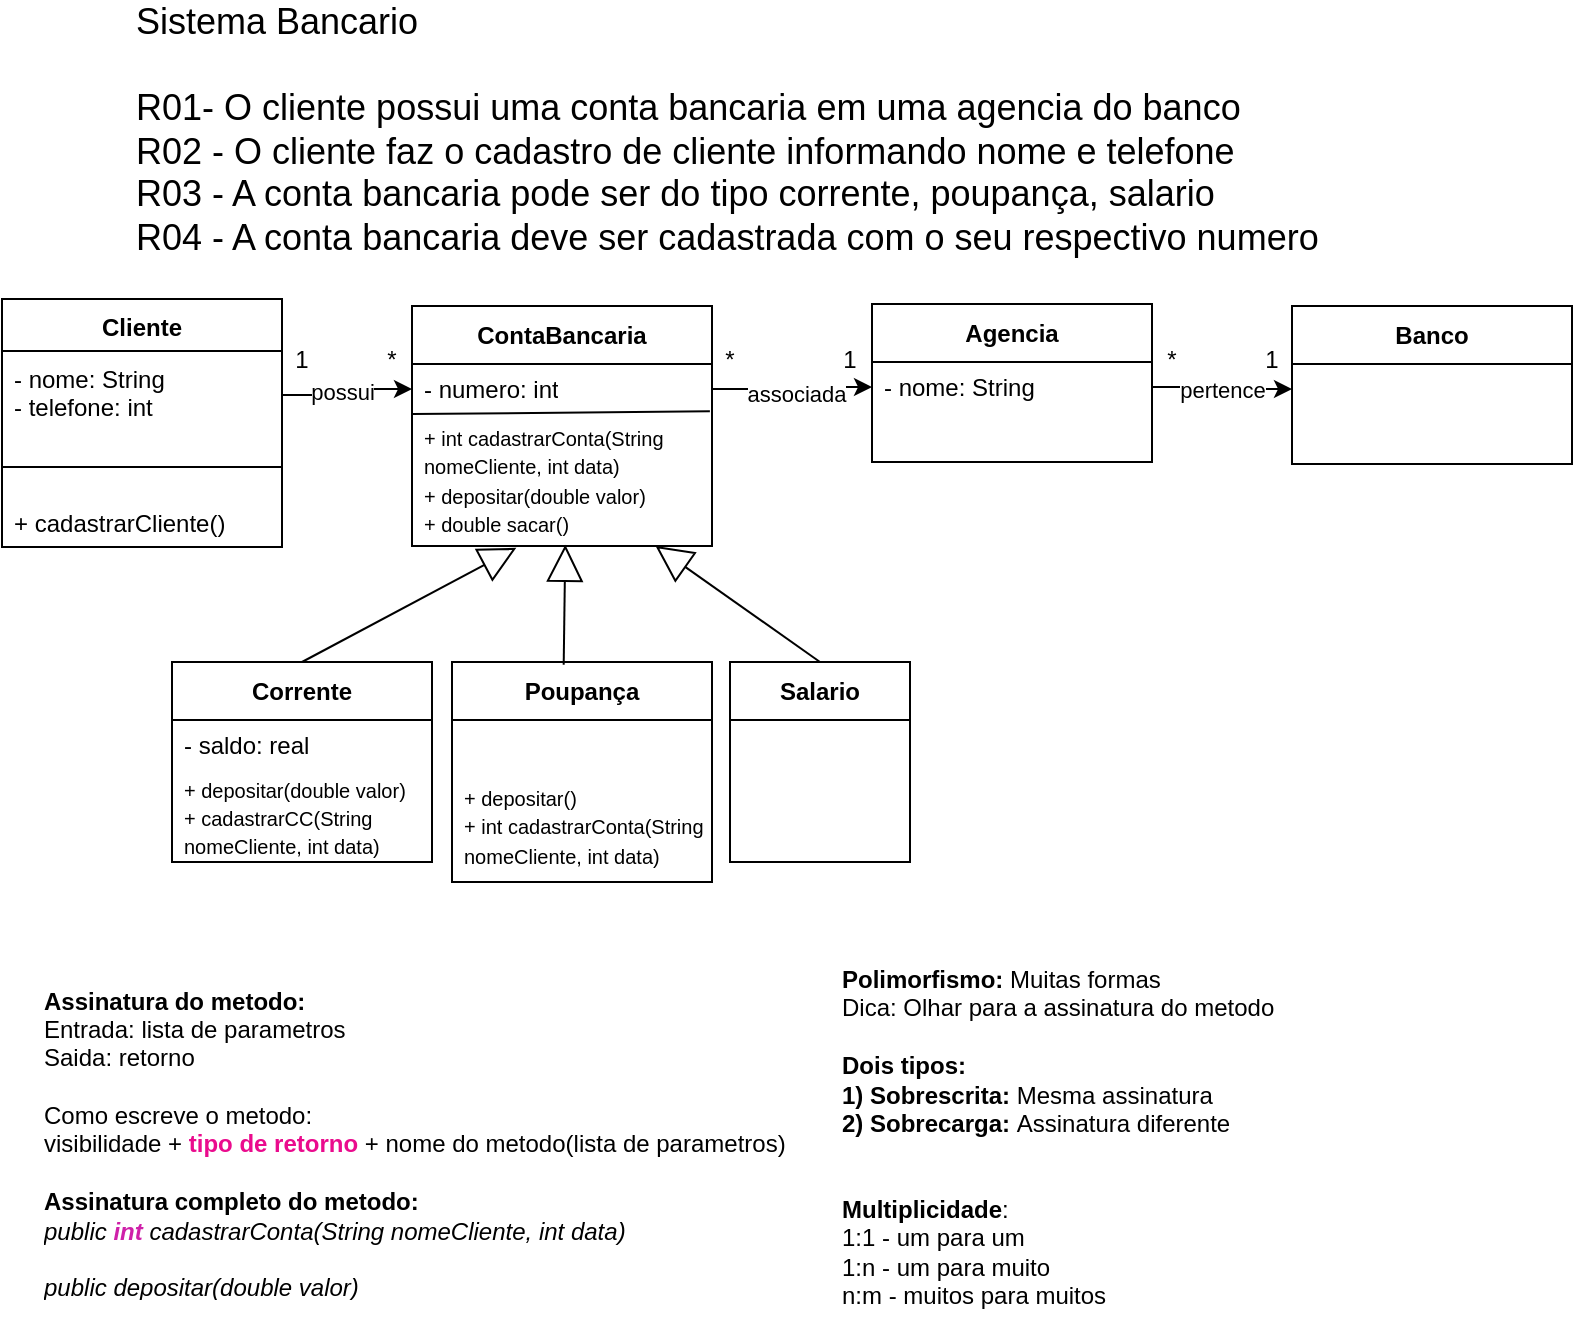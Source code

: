 <mxfile version="24.3.0" type="google">
  <diagram id="C5RBs43oDa-KdzZeNtuy" name="Page-1">
    <mxGraphModel grid="1" page="1" gridSize="10" guides="1" tooltips="1" connect="1" arrows="1" fold="1" pageScale="1" pageWidth="827" pageHeight="1169" math="0" shadow="0">
      <root>
        <mxCell id="WIyWlLk6GJQsqaUBKTNV-0" />
        <mxCell id="WIyWlLk6GJQsqaUBKTNV-1" parent="WIyWlLk6GJQsqaUBKTNV-0" />
        <mxCell id="brw_rhOz5D8w4t-uiT0j-0" value="&lt;div&gt;&lt;font style=&quot;font-size: 18px;&quot;&gt;&lt;font style=&quot;&quot;&gt;Sistema Bancario&lt;/font&gt;&lt;/font&gt;&lt;/div&gt;&lt;div&gt;&lt;font style=&quot;font-size: 18px;&quot;&gt;&lt;font style=&quot;&quot;&gt;&lt;br&gt;&lt;/font&gt;&lt;/font&gt;&lt;/div&gt;&lt;font style=&quot;font-size: 18px;&quot;&gt;&lt;font style=&quot;&quot;&gt;R01&lt;/font&gt;- O cliente possui uma conta bancaria em uma agencia do banco&lt;/font&gt;&lt;div&gt;&lt;font style=&quot;font-size: 18px;&quot;&gt;R02 - O cliente faz o cadastro de cliente informando nome e telefone&lt;/font&gt;&lt;/div&gt;&lt;div&gt;&lt;font style=&quot;font-size: 18px;&quot;&gt;R03 - A conta bancaria pode ser do tipo corrente, poupança, salario&lt;/font&gt;&lt;/div&gt;&lt;div&gt;&lt;font style=&quot;font-size: 18px;&quot;&gt;R04 - A conta bancaria deve ser cadastrada com o seu respectivo numero&lt;/font&gt;&lt;/div&gt;&lt;div&gt;&lt;font style=&quot;font-size: 18px;&quot;&gt;&lt;br&gt;&lt;/font&gt;&lt;/div&gt;" style="text;html=1;align=left;verticalAlign=middle;whiteSpace=wrap;rounded=0;" vertex="1" parent="WIyWlLk6GJQsqaUBKTNV-1">
          <mxGeometry x="80" y="100" width="670" height="30" as="geometry" />
        </mxCell>
        <mxCell id="brw_rhOz5D8w4t-uiT0j-4" value="ContaBancaria" style="swimlane;fontStyle=1;align=center;verticalAlign=middle;childLayout=stackLayout;horizontal=1;startSize=29;horizontalStack=0;resizeParent=1;resizeParentMax=0;resizeLast=0;collapsible=0;marginBottom=0;html=1;whiteSpace=wrap;" vertex="1" parent="WIyWlLk6GJQsqaUBKTNV-1">
          <mxGeometry x="220" y="192" width="150" height="120" as="geometry" />
        </mxCell>
        <mxCell id="brw_rhOz5D8w4t-uiT0j-5" value="- numero: int" style="text;html=1;strokeColor=none;fillColor=none;align=left;verticalAlign=middle;spacingLeft=4;spacingRight=4;overflow=hidden;rotatable=0;points=[[0,0.5],[1,0.5]];portConstraint=eastwest;whiteSpace=wrap;" vertex="1" parent="brw_rhOz5D8w4t-uiT0j-4">
          <mxGeometry y="29" width="150" height="25" as="geometry" />
        </mxCell>
        <mxCell id="brw_rhOz5D8w4t-uiT0j-6" value="&lt;font style=&quot;font-size: 10px;&quot;&gt;+ int cadastrarConta(String nomeCliente, int data)&amp;nbsp;&lt;/font&gt;&lt;div&gt;&lt;font style=&quot;font-size: 10px;&quot;&gt;+ depositar(double valor)&lt;/font&gt;&lt;/div&gt;&lt;div&gt;&lt;font style=&quot;font-size: 10px;&quot;&gt;+ double sacar()&lt;/font&gt;&lt;/div&gt;" style="text;html=1;strokeColor=none;fillColor=none;align=left;verticalAlign=middle;spacingLeft=4;spacingRight=4;overflow=hidden;rotatable=0;points=[[0,0.5],[1,0.5]];portConstraint=eastwest;whiteSpace=wrap;" vertex="1" parent="brw_rhOz5D8w4t-uiT0j-4">
          <mxGeometry y="54" width="150" height="66" as="geometry" />
        </mxCell>
        <mxCell id="brw_rhOz5D8w4t-uiT0j-42" value="" style="endArrow=none;html=1;rounded=0;exitX=0.993;exitY=-0.02;exitDx=0;exitDy=0;exitPerimeter=0;" edge="1" parent="brw_rhOz5D8w4t-uiT0j-4" source="brw_rhOz5D8w4t-uiT0j-6">
          <mxGeometry width="50" height="50" relative="1" as="geometry">
            <mxPoint x="160" y="136" as="sourcePoint" />
            <mxPoint y="54" as="targetPoint" />
          </mxGeometry>
        </mxCell>
        <mxCell id="brw_rhOz5D8w4t-uiT0j-7" style="edgeStyle=orthogonalEdgeStyle;rounded=0;orthogonalLoop=1;jettySize=auto;html=1;entryX=0;entryY=0.5;entryDx=0;entryDy=0;" edge="1" parent="WIyWlLk6GJQsqaUBKTNV-1" source="brw_rhOz5D8w4t-uiT0j-25" target="brw_rhOz5D8w4t-uiT0j-5">
          <mxGeometry relative="1" as="geometry">
            <mxPoint x="150" y="277.5" as="sourcePoint" />
          </mxGeometry>
        </mxCell>
        <mxCell id="brw_rhOz5D8w4t-uiT0j-8" value="possui" style="edgeLabel;html=1;align=center;verticalAlign=middle;resizable=0;points=[];" connectable="0" vertex="1" parent="brw_rhOz5D8w4t-uiT0j-7">
          <mxGeometry y="3" relative="1" as="geometry">
            <mxPoint as="offset" />
          </mxGeometry>
        </mxCell>
        <mxCell id="brw_rhOz5D8w4t-uiT0j-9" value="Agencia" style="swimlane;fontStyle=1;align=center;verticalAlign=middle;childLayout=stackLayout;horizontal=1;startSize=29;horizontalStack=0;resizeParent=1;resizeParentMax=0;resizeLast=0;collapsible=0;marginBottom=0;html=1;whiteSpace=wrap;" vertex="1" parent="WIyWlLk6GJQsqaUBKTNV-1">
          <mxGeometry x="450" y="191" width="140" height="79" as="geometry" />
        </mxCell>
        <mxCell id="brw_rhOz5D8w4t-uiT0j-10" value="- nome: String&amp;nbsp;" style="text;html=1;strokeColor=none;fillColor=none;align=left;verticalAlign=middle;spacingLeft=4;spacingRight=4;overflow=hidden;rotatable=0;points=[[0,0.5],[1,0.5]];portConstraint=eastwest;whiteSpace=wrap;" vertex="1" parent="brw_rhOz5D8w4t-uiT0j-9">
          <mxGeometry y="29" width="140" height="25" as="geometry" />
        </mxCell>
        <mxCell id="brw_rhOz5D8w4t-uiT0j-11" value="&amp;nbsp;" style="text;html=1;strokeColor=none;fillColor=none;align=left;verticalAlign=middle;spacingLeft=4;spacingRight=4;overflow=hidden;rotatable=0;points=[[0,0.5],[1,0.5]];portConstraint=eastwest;whiteSpace=wrap;" vertex="1" parent="brw_rhOz5D8w4t-uiT0j-9">
          <mxGeometry y="54" width="140" height="25" as="geometry" />
        </mxCell>
        <mxCell id="brw_rhOz5D8w4t-uiT0j-12" style="edgeStyle=orthogonalEdgeStyle;rounded=0;orthogonalLoop=1;jettySize=auto;html=1;entryX=0;entryY=0.5;entryDx=0;entryDy=0;" edge="1" parent="WIyWlLk6GJQsqaUBKTNV-1" source="brw_rhOz5D8w4t-uiT0j-5" target="brw_rhOz5D8w4t-uiT0j-10">
          <mxGeometry relative="1" as="geometry" />
        </mxCell>
        <mxCell id="brw_rhOz5D8w4t-uiT0j-13" value="associada" style="edgeLabel;html=1;align=center;verticalAlign=middle;resizable=0;points=[];" connectable="0" vertex="1" parent="brw_rhOz5D8w4t-uiT0j-12">
          <mxGeometry x="0.067" y="-3" relative="1" as="geometry">
            <mxPoint as="offset" />
          </mxGeometry>
        </mxCell>
        <mxCell id="brw_rhOz5D8w4t-uiT0j-14" value="Banco" style="swimlane;fontStyle=1;align=center;verticalAlign=middle;childLayout=stackLayout;horizontal=1;startSize=29;horizontalStack=0;resizeParent=1;resizeParentMax=0;resizeLast=0;collapsible=0;marginBottom=0;html=1;whiteSpace=wrap;" vertex="1" parent="WIyWlLk6GJQsqaUBKTNV-1">
          <mxGeometry x="660" y="192" width="140" height="79" as="geometry" />
        </mxCell>
        <mxCell id="brw_rhOz5D8w4t-uiT0j-15" value="&amp;nbsp;" style="text;html=1;strokeColor=none;fillColor=none;align=center;verticalAlign=middle;spacingLeft=4;spacingRight=4;overflow=hidden;rotatable=0;points=[[0,0.5],[1,0.5]];portConstraint=eastwest;whiteSpace=wrap;" vertex="1" parent="brw_rhOz5D8w4t-uiT0j-14">
          <mxGeometry y="29" width="140" height="25" as="geometry" />
        </mxCell>
        <mxCell id="brw_rhOz5D8w4t-uiT0j-16" value="&amp;nbsp;" style="text;html=1;strokeColor=none;fillColor=none;align=left;verticalAlign=middle;spacingLeft=4;spacingRight=4;overflow=hidden;rotatable=0;points=[[0,0.5],[1,0.5]];portConstraint=eastwest;whiteSpace=wrap;" vertex="1" parent="brw_rhOz5D8w4t-uiT0j-14">
          <mxGeometry y="54" width="140" height="25" as="geometry" />
        </mxCell>
        <mxCell id="brw_rhOz5D8w4t-uiT0j-17" style="edgeStyle=orthogonalEdgeStyle;rounded=0;orthogonalLoop=1;jettySize=auto;html=1;entryX=0;entryY=0.5;entryDx=0;entryDy=0;" edge="1" parent="WIyWlLk6GJQsqaUBKTNV-1" source="brw_rhOz5D8w4t-uiT0j-10" target="brw_rhOz5D8w4t-uiT0j-15">
          <mxGeometry relative="1" as="geometry" />
        </mxCell>
        <mxCell id="brw_rhOz5D8w4t-uiT0j-18" value="pertence" style="edgeLabel;html=1;align=center;verticalAlign=middle;resizable=0;points=[];" connectable="0" vertex="1" parent="brw_rhOz5D8w4t-uiT0j-17">
          <mxGeometry x="-0.029" y="-1" relative="1" as="geometry">
            <mxPoint as="offset" />
          </mxGeometry>
        </mxCell>
        <mxCell id="brw_rhOz5D8w4t-uiT0j-24" value="Cliente" style="swimlane;fontStyle=1;align=center;verticalAlign=top;childLayout=stackLayout;horizontal=1;startSize=26;horizontalStack=0;resizeParent=1;resizeParentMax=0;resizeLast=0;collapsible=1;marginBottom=0;whiteSpace=wrap;html=1;" vertex="1" parent="WIyWlLk6GJQsqaUBKTNV-1">
          <mxGeometry x="15" y="188.5" width="140" height="124" as="geometry" />
        </mxCell>
        <mxCell id="brw_rhOz5D8w4t-uiT0j-25" value="- nome: String&lt;div&gt;- telefone: int&lt;/div&gt;" style="text;strokeColor=none;fillColor=none;align=left;verticalAlign=top;spacingLeft=4;spacingRight=4;overflow=hidden;rotatable=0;points=[[0,0.5],[1,0.5]];portConstraint=eastwest;whiteSpace=wrap;html=1;" vertex="1" parent="brw_rhOz5D8w4t-uiT0j-24">
          <mxGeometry y="26" width="140" height="44" as="geometry" />
        </mxCell>
        <mxCell id="brw_rhOz5D8w4t-uiT0j-26" value="" style="line;strokeWidth=1;fillColor=none;align=left;verticalAlign=middle;spacingTop=-1;spacingLeft=3;spacingRight=3;rotatable=0;labelPosition=right;points=[];portConstraint=eastwest;strokeColor=inherit;" vertex="1" parent="brw_rhOz5D8w4t-uiT0j-24">
          <mxGeometry y="70" width="140" height="28" as="geometry" />
        </mxCell>
        <mxCell id="brw_rhOz5D8w4t-uiT0j-27" value="+ cadastrarCliente()" style="text;strokeColor=none;fillColor=none;align=left;verticalAlign=top;spacingLeft=4;spacingRight=4;overflow=hidden;rotatable=0;points=[[0,0.5],[1,0.5]];portConstraint=eastwest;whiteSpace=wrap;html=1;" vertex="1" parent="brw_rhOz5D8w4t-uiT0j-24">
          <mxGeometry y="98" width="140" height="26" as="geometry" />
        </mxCell>
        <mxCell id="brw_rhOz5D8w4t-uiT0j-29" value="Corrente" style="swimlane;fontStyle=1;align=center;verticalAlign=middle;childLayout=stackLayout;horizontal=1;startSize=29;horizontalStack=0;resizeParent=1;resizeParentMax=0;resizeLast=0;collapsible=0;marginBottom=0;html=1;whiteSpace=wrap;" vertex="1" parent="WIyWlLk6GJQsqaUBKTNV-1">
          <mxGeometry x="100" y="370" width="130" height="100" as="geometry" />
        </mxCell>
        <mxCell id="brw_rhOz5D8w4t-uiT0j-30" value="- saldo: real" style="text;html=1;strokeColor=none;fillColor=none;align=left;verticalAlign=middle;spacingLeft=4;spacingRight=4;overflow=hidden;rotatable=0;points=[[0,0.5],[1,0.5]];portConstraint=eastwest;whiteSpace=wrap;" vertex="1" parent="brw_rhOz5D8w4t-uiT0j-29">
          <mxGeometry y="29" width="130" height="25" as="geometry" />
        </mxCell>
        <mxCell id="brw_rhOz5D8w4t-uiT0j-31" value="&lt;div&gt;&lt;font style=&quot;font-size: 10px;&quot;&gt;+ depositar(double valor)&lt;/font&gt;&lt;/div&gt;&lt;div&gt;&lt;font style=&quot;font-size: 10px;&quot;&gt;+ cadastrarCC(&lt;/font&gt;&lt;span style=&quot;font-size: 10px; background-color: initial;&quot;&gt;String nomeCliente, int data&lt;/span&gt;&lt;span style=&quot;font-size: 10px; background-color: initial;&quot;&gt;)&lt;/span&gt;&lt;/div&gt;&lt;div&gt;&lt;font style=&quot;font-size: 10px;&quot;&gt;&lt;br&gt;&lt;/font&gt;&lt;/div&gt;" style="text;html=1;strokeColor=none;fillColor=none;align=left;verticalAlign=middle;spacingLeft=4;spacingRight=4;overflow=hidden;rotatable=0;points=[[0,0.5],[1,0.5]];portConstraint=eastwest;whiteSpace=wrap;" vertex="1" parent="brw_rhOz5D8w4t-uiT0j-29">
          <mxGeometry y="54" width="130" height="46" as="geometry" />
        </mxCell>
        <mxCell id="brw_rhOz5D8w4t-uiT0j-32" value="Poupança" style="swimlane;fontStyle=1;align=center;verticalAlign=middle;childLayout=stackLayout;horizontal=1;startSize=29;horizontalStack=0;resizeParent=1;resizeParentMax=0;resizeLast=0;collapsible=0;marginBottom=0;html=1;whiteSpace=wrap;" vertex="1" parent="WIyWlLk6GJQsqaUBKTNV-1">
          <mxGeometry x="240" y="370" width="130" height="110" as="geometry" />
        </mxCell>
        <mxCell id="brw_rhOz5D8w4t-uiT0j-33" value="&amp;nbsp;" style="text;html=1;strokeColor=none;fillColor=none;align=center;verticalAlign=middle;spacingLeft=4;spacingRight=4;overflow=hidden;rotatable=0;points=[[0,0.5],[1,0.5]];portConstraint=eastwest;whiteSpace=wrap;" vertex="1" parent="brw_rhOz5D8w4t-uiT0j-32">
          <mxGeometry y="29" width="130" height="25" as="geometry" />
        </mxCell>
        <mxCell id="brw_rhOz5D8w4t-uiT0j-34" value="&lt;div&gt;&lt;font style=&quot;font-size: 10px;&quot;&gt;+ depositar()&lt;/font&gt;&lt;/div&gt;&lt;div&gt;&lt;font style=&quot;font-size: 10px;&quot;&gt;+ int cadastrarConta(String nomeCliente, int data)&amp;nbsp;&lt;/font&gt;&lt;/div&gt;" style="text;html=1;strokeColor=none;fillColor=none;align=left;verticalAlign=middle;spacingLeft=4;spacingRight=4;overflow=hidden;rotatable=0;points=[[0,0.5],[1,0.5]];portConstraint=eastwest;whiteSpace=wrap;" vertex="1" parent="brw_rhOz5D8w4t-uiT0j-32">
          <mxGeometry y="54" width="130" height="56" as="geometry" />
        </mxCell>
        <mxCell id="brw_rhOz5D8w4t-uiT0j-35" value="Salario" style="swimlane;fontStyle=1;align=center;verticalAlign=middle;childLayout=stackLayout;horizontal=1;startSize=29;horizontalStack=0;resizeParent=1;resizeParentMax=0;resizeLast=0;collapsible=0;marginBottom=0;html=1;whiteSpace=wrap;" vertex="1" parent="WIyWlLk6GJQsqaUBKTNV-1">
          <mxGeometry x="379" y="370" width="90" height="100" as="geometry" />
        </mxCell>
        <mxCell id="brw_rhOz5D8w4t-uiT0j-36" value="&amp;nbsp;" style="text;html=1;strokeColor=none;fillColor=none;align=center;verticalAlign=middle;spacingLeft=4;spacingRight=4;overflow=hidden;rotatable=0;points=[[0,0.5],[1,0.5]];portConstraint=eastwest;whiteSpace=wrap;" vertex="1" parent="brw_rhOz5D8w4t-uiT0j-35">
          <mxGeometry y="29" width="90" height="25" as="geometry" />
        </mxCell>
        <mxCell id="brw_rhOz5D8w4t-uiT0j-37" value="&amp;nbsp;" style="text;html=1;strokeColor=none;fillColor=none;align=left;verticalAlign=middle;spacingLeft=4;spacingRight=4;overflow=hidden;rotatable=0;points=[[0,0.5],[1,0.5]];portConstraint=eastwest;whiteSpace=wrap;" vertex="1" parent="brw_rhOz5D8w4t-uiT0j-35">
          <mxGeometry y="54" width="90" height="46" as="geometry" />
        </mxCell>
        <mxCell id="brw_rhOz5D8w4t-uiT0j-39" value="" style="endArrow=block;endSize=16;endFill=0;html=1;rounded=0;exitX=0.5;exitY=0;exitDx=0;exitDy=0;entryX=0.348;entryY=1.013;entryDx=0;entryDy=0;entryPerimeter=0;" edge="1" parent="WIyWlLk6GJQsqaUBKTNV-1" source="brw_rhOz5D8w4t-uiT0j-29" target="brw_rhOz5D8w4t-uiT0j-6">
          <mxGeometry width="160" relative="1" as="geometry">
            <mxPoint x="410" y="350" as="sourcePoint" />
            <mxPoint x="300" y="310" as="targetPoint" />
          </mxGeometry>
        </mxCell>
        <mxCell id="brw_rhOz5D8w4t-uiT0j-40" value="" style="endArrow=block;endSize=16;endFill=0;html=1;rounded=0;exitX=0.587;exitY=-0.027;exitDx=0;exitDy=0;exitPerimeter=0;entryX=0.511;entryY=0.991;entryDx=0;entryDy=0;entryPerimeter=0;" edge="1" parent="WIyWlLk6GJQsqaUBKTNV-1" target="brw_rhOz5D8w4t-uiT0j-6">
          <mxGeometry width="160" relative="1" as="geometry">
            <mxPoint x="295.85" y="371.367" as="sourcePoint" />
            <mxPoint x="294.15" y="312.5" as="targetPoint" />
          </mxGeometry>
        </mxCell>
        <mxCell id="brw_rhOz5D8w4t-uiT0j-41" value="" style="endArrow=block;endSize=16;endFill=0;html=1;rounded=0;exitX=0.5;exitY=0;exitDx=0;exitDy=0;" edge="1" parent="WIyWlLk6GJQsqaUBKTNV-1" source="brw_rhOz5D8w4t-uiT0j-35" target="brw_rhOz5D8w4t-uiT0j-6">
          <mxGeometry width="160" relative="1" as="geometry">
            <mxPoint x="200" y="390" as="sourcePoint" />
            <mxPoint x="315" y="316" as="targetPoint" />
          </mxGeometry>
        </mxCell>
        <mxCell id="brw_rhOz5D8w4t-uiT0j-46" value="&lt;b&gt;Assinatura do metodo:&lt;/b&gt;&lt;div&gt;Entrada: lista de parametros&lt;/div&gt;&lt;div&gt;Saida: retorno&lt;br&gt;&lt;div&gt;&lt;br&gt;&lt;/div&gt;&lt;div&gt;Como escreve o metodo:&lt;/div&gt;&lt;div&gt;visibilidade + &lt;b&gt;&lt;font color=&quot;#ea0b8d&quot;&gt;tipo de retorno&lt;/font&gt;&lt;/b&gt; + nome do metodo(lista de parametros)&lt;/div&gt;&lt;div&gt;&lt;br&gt;&lt;/div&gt;&lt;div&gt;&lt;b&gt;Assinatura completo do metodo:&lt;/b&gt;&lt;/div&gt;&lt;div&gt;&lt;i&gt;public &lt;font color=&quot;#cf20a9&quot;&gt;&lt;b&gt;int&lt;/b&gt;&lt;/font&gt; cadastrarConta(String nomeCliente, int data)&lt;/i&gt;&lt;/div&gt;&lt;/div&gt;&lt;div&gt;&lt;i&gt;&lt;br&gt;&lt;/i&gt;&lt;/div&gt;&lt;div&gt;&lt;i&gt;public depositar(double valor)&lt;/i&gt;&lt;/div&gt;&lt;div&gt;&lt;i&gt;public &lt;font color=&quot;#ff21e9&quot;&gt;&lt;b&gt;double&lt;/b&gt;&lt;/font&gt; sacar()&lt;/i&gt;&lt;/div&gt;&lt;div&gt;&lt;i&gt;&lt;br&gt;&lt;/i&gt;&lt;/div&gt;" style="text;html=1;strokeColor=none;fillColor=none;align=left;verticalAlign=middle;spacingLeft=4;spacingRight=4;overflow=hidden;rotatable=0;points=[[0,0.5],[1,0.5]];portConstraint=eastwest;whiteSpace=wrap;" vertex="1" parent="WIyWlLk6GJQsqaUBKTNV-1">
          <mxGeometry x="30" y="530" width="390" height="160" as="geometry" />
        </mxCell>
        <mxCell id="brw_rhOz5D8w4t-uiT0j-47" value="Polimorfismo: &lt;span style=&quot;font-weight: 400;&quot;&gt;Muitas formas&lt;/span&gt;&lt;div&gt;&lt;span style=&quot;font-weight: 400;&quot;&gt;Dica: Olhar para a assinatura do metodo&lt;/span&gt;&lt;/div&gt;&lt;div&gt;&lt;span style=&quot;font-weight: 400;&quot;&gt;&lt;br&gt;&lt;/span&gt;&lt;/div&gt;&lt;div&gt;Dois tipos:&lt;br&gt;&lt;div&gt;1) Sobrescrita: &lt;span style=&quot;font-weight: normal;&quot;&gt;Mesma assinatura&lt;/span&gt;&lt;/div&gt;&lt;div&gt;2) Sobrecarga: &lt;span style=&quot;font-weight: 400;&quot;&gt;Assinatura diferente&lt;/span&gt;&lt;/div&gt;&lt;/div&gt;&lt;div&gt;&lt;br&gt;&lt;/div&gt;&lt;div&gt;&lt;br&gt;&lt;/div&gt;&lt;div&gt;Multiplicidade&lt;span style=&quot;font-weight: 400;&quot;&gt;:&lt;/span&gt;&lt;/div&gt;&lt;div&gt;&lt;span style=&quot;font-weight: 400;&quot;&gt;1:1 - um para um&lt;/span&gt;&lt;/div&gt;&lt;div&gt;&lt;span style=&quot;font-weight: 400;&quot;&gt;1:n - um para muito&lt;/span&gt;&lt;/div&gt;&lt;div&gt;&lt;span style=&quot;font-weight: 400;&quot;&gt;n:m - muitos para muitos&lt;/span&gt;&lt;/div&gt;&lt;div&gt;&lt;span style=&quot;font-weight: 400;&quot;&gt;&lt;br&gt;&lt;/span&gt;&lt;/div&gt;" style="text;align=left;fontStyle=1;verticalAlign=middle;spacingLeft=3;spacingRight=3;strokeColor=none;rotatable=0;points=[[0,0.5],[1,0.5]];portConstraint=eastwest;html=1;" vertex="1" parent="WIyWlLk6GJQsqaUBKTNV-1">
          <mxGeometry x="430" y="570" width="370" height="90" as="geometry" />
        </mxCell>
        <mxCell id="8wbgXuUC8fiJUvjfEyfZ-0" value="*" style="text;html=1;align=center;verticalAlign=middle;whiteSpace=wrap;rounded=0;" vertex="1" parent="WIyWlLk6GJQsqaUBKTNV-1">
          <mxGeometry x="180" y="204" width="60" height="30" as="geometry" />
        </mxCell>
        <mxCell id="8wbgXuUC8fiJUvjfEyfZ-1" value="1" style="text;html=1;align=center;verticalAlign=middle;whiteSpace=wrap;rounded=0;" vertex="1" parent="WIyWlLk6GJQsqaUBKTNV-1">
          <mxGeometry x="135" y="204" width="60" height="30" as="geometry" />
        </mxCell>
        <mxCell id="8wbgXuUC8fiJUvjfEyfZ-2" value="1" style="text;html=1;align=center;verticalAlign=middle;whiteSpace=wrap;rounded=0;" vertex="1" parent="WIyWlLk6GJQsqaUBKTNV-1">
          <mxGeometry x="409" y="204" width="60" height="30" as="geometry" />
        </mxCell>
        <mxCell id="8wbgXuUC8fiJUvjfEyfZ-3" value="*" style="text;html=1;align=center;verticalAlign=middle;whiteSpace=wrap;rounded=0;" vertex="1" parent="WIyWlLk6GJQsqaUBKTNV-1">
          <mxGeometry x="349" y="204" width="60" height="30" as="geometry" />
        </mxCell>
        <mxCell id="8wbgXuUC8fiJUvjfEyfZ-4" value="1" style="text;html=1;align=center;verticalAlign=middle;whiteSpace=wrap;rounded=0;" vertex="1" parent="WIyWlLk6GJQsqaUBKTNV-1">
          <mxGeometry x="620" y="204" width="60" height="30" as="geometry" />
        </mxCell>
        <mxCell id="8wbgXuUC8fiJUvjfEyfZ-5" value="*" style="text;html=1;align=center;verticalAlign=middle;whiteSpace=wrap;rounded=0;" vertex="1" parent="WIyWlLk6GJQsqaUBKTNV-1">
          <mxGeometry x="570" y="204" width="60" height="30" as="geometry" />
        </mxCell>
      </root>
    </mxGraphModel>
  </diagram>
</mxfile>
